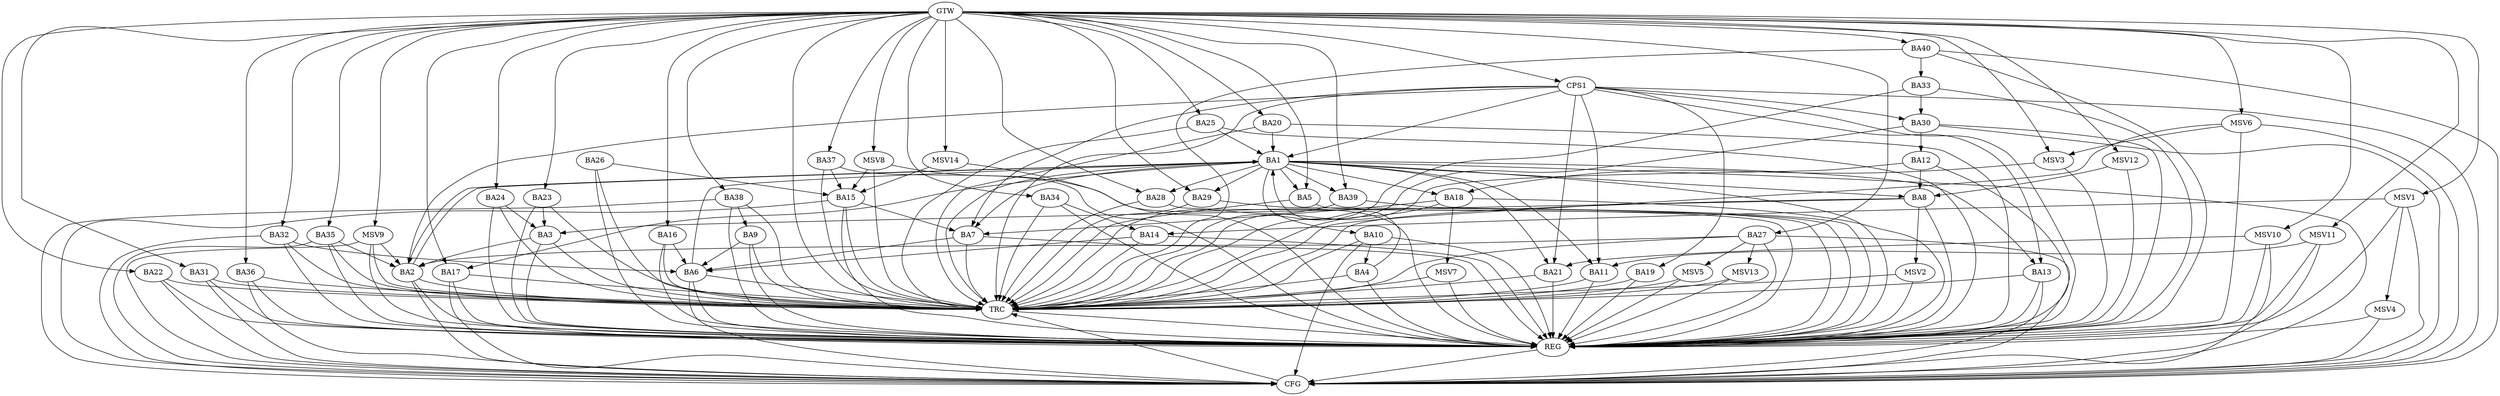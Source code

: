 strict digraph G {
  BA1 [ label="BA1" ];
  BA2 [ label="BA2" ];
  BA3 [ label="BA3" ];
  BA4 [ label="BA4" ];
  BA5 [ label="BA5" ];
  BA6 [ label="BA6" ];
  BA7 [ label="BA7" ];
  BA8 [ label="BA8" ];
  BA9 [ label="BA9" ];
  BA10 [ label="BA10" ];
  BA11 [ label="BA11" ];
  BA12 [ label="BA12" ];
  BA13 [ label="BA13" ];
  BA14 [ label="BA14" ];
  BA15 [ label="BA15" ];
  BA16 [ label="BA16" ];
  BA17 [ label="BA17" ];
  BA18 [ label="BA18" ];
  BA19 [ label="BA19" ];
  BA20 [ label="BA20" ];
  BA21 [ label="BA21" ];
  BA22 [ label="BA22" ];
  BA23 [ label="BA23" ];
  BA24 [ label="BA24" ];
  BA25 [ label="BA25" ];
  BA26 [ label="BA26" ];
  BA27 [ label="BA27" ];
  BA28 [ label="BA28" ];
  BA29 [ label="BA29" ];
  BA30 [ label="BA30" ];
  BA31 [ label="BA31" ];
  BA32 [ label="BA32" ];
  BA33 [ label="BA33" ];
  BA34 [ label="BA34" ];
  BA35 [ label="BA35" ];
  BA36 [ label="BA36" ];
  BA37 [ label="BA37" ];
  BA38 [ label="BA38" ];
  BA39 [ label="BA39" ];
  BA40 [ label="BA40" ];
  CPS1 [ label="CPS1" ];
  GTW [ label="GTW" ];
  REG [ label="REG" ];
  CFG [ label="CFG" ];
  TRC [ label="TRC" ];
  MSV1 [ label="MSV1" ];
  MSV2 [ label="MSV2" ];
  MSV3 [ label="MSV3" ];
  MSV4 [ label="MSV4" ];
  MSV5 [ label="MSV5" ];
  MSV6 [ label="MSV6" ];
  MSV7 [ label="MSV7" ];
  MSV8 [ label="MSV8" ];
  MSV9 [ label="MSV9" ];
  MSV10 [ label="MSV10" ];
  MSV11 [ label="MSV11" ];
  MSV12 [ label="MSV12" ];
  MSV13 [ label="MSV13" ];
  MSV14 [ label="MSV14" ];
  BA1 -> BA2;
  BA2 -> BA1;
  BA3 -> BA2;
  BA4 -> BA1;
  BA6 -> BA1;
  BA7 -> BA6;
  BA8 -> BA3;
  BA9 -> BA6;
  BA10 -> BA4;
  BA12 -> BA8;
  BA14 -> BA6;
  BA15 -> BA7;
  BA16 -> BA6;
  BA18 -> BA7;
  BA20 -> BA1;
  BA23 -> BA3;
  BA24 -> BA3;
  BA25 -> BA1;
  BA26 -> BA15;
  BA27 -> BA2;
  BA30 -> BA12;
  BA32 -> BA6;
  BA33 -> BA30;
  BA34 -> BA14;
  BA35 -> BA2;
  BA37 -> BA15;
  BA38 -> BA9;
  BA40 -> BA33;
  CPS1 -> BA13;
  CPS1 -> BA7;
  CPS1 -> BA2;
  CPS1 -> BA30;
  CPS1 -> BA11;
  CPS1 -> BA19;
  CPS1 -> BA1;
  CPS1 -> BA21;
  GTW -> BA5;
  GTW -> BA16;
  GTW -> BA17;
  GTW -> BA20;
  GTW -> BA22;
  GTW -> BA23;
  GTW -> BA24;
  GTW -> BA25;
  GTW -> BA27;
  GTW -> BA28;
  GTW -> BA29;
  GTW -> BA31;
  GTW -> BA32;
  GTW -> BA34;
  GTW -> BA35;
  GTW -> BA36;
  GTW -> BA37;
  GTW -> BA38;
  GTW -> BA39;
  GTW -> BA40;
  GTW -> CPS1;
  BA1 -> REG;
  BA2 -> REG;
  BA3 -> REG;
  BA4 -> REG;
  BA5 -> REG;
  BA6 -> REG;
  BA7 -> REG;
  BA8 -> REG;
  BA9 -> REG;
  BA10 -> REG;
  BA11 -> REG;
  BA12 -> REG;
  BA13 -> REG;
  BA14 -> REG;
  BA15 -> REG;
  BA16 -> REG;
  BA17 -> REG;
  BA18 -> REG;
  BA19 -> REG;
  BA20 -> REG;
  BA21 -> REG;
  BA22 -> REG;
  BA23 -> REG;
  BA24 -> REG;
  BA25 -> REG;
  BA26 -> REG;
  BA27 -> REG;
  BA28 -> REG;
  BA29 -> REG;
  BA30 -> REG;
  BA31 -> REG;
  BA32 -> REG;
  BA33 -> REG;
  BA34 -> REG;
  BA35 -> REG;
  BA36 -> REG;
  BA37 -> REG;
  BA38 -> REG;
  BA39 -> REG;
  BA40 -> REG;
  CPS1 -> REG;
  BA17 -> CFG;
  BA27 -> CFG;
  BA6 -> CFG;
  BA30 -> CFG;
  BA32 -> CFG;
  BA2 -> CFG;
  BA15 -> CFG;
  BA22 -> CFG;
  BA36 -> CFG;
  BA35 -> CFG;
  BA13 -> CFG;
  BA10 -> CFG;
  BA40 -> CFG;
  BA1 -> CFG;
  BA31 -> CFG;
  CPS1 -> CFG;
  BA38 -> CFG;
  REG -> CFG;
  BA1 -> TRC;
  BA2 -> TRC;
  BA3 -> TRC;
  BA4 -> TRC;
  BA5 -> TRC;
  BA6 -> TRC;
  BA7 -> TRC;
  BA8 -> TRC;
  BA9 -> TRC;
  BA10 -> TRC;
  BA11 -> TRC;
  BA12 -> TRC;
  BA13 -> TRC;
  BA14 -> TRC;
  BA15 -> TRC;
  BA16 -> TRC;
  BA17 -> TRC;
  BA18 -> TRC;
  BA19 -> TRC;
  BA20 -> TRC;
  BA21 -> TRC;
  BA22 -> TRC;
  BA23 -> TRC;
  BA24 -> TRC;
  BA25 -> TRC;
  BA26 -> TRC;
  BA27 -> TRC;
  BA28 -> TRC;
  BA29 -> TRC;
  BA30 -> TRC;
  BA31 -> TRC;
  BA32 -> TRC;
  BA33 -> TRC;
  BA34 -> TRC;
  BA35 -> TRC;
  BA36 -> TRC;
  BA37 -> TRC;
  BA38 -> TRC;
  BA39 -> TRC;
  BA40 -> TRC;
  CPS1 -> TRC;
  GTW -> TRC;
  CFG -> TRC;
  TRC -> REG;
  BA1 -> BA11;
  BA1 -> BA28;
  BA1 -> BA10;
  BA1 -> BA39;
  BA1 -> BA13;
  BA1 -> BA17;
  BA1 -> BA21;
  BA1 -> BA7;
  BA1 -> BA8;
  BA1 -> BA18;
  BA1 -> BA29;
  BA1 -> BA5;
  MSV1 -> BA14;
  GTW -> MSV1;
  MSV1 -> REG;
  MSV1 -> CFG;
  BA8 -> MSV2;
  MSV2 -> REG;
  MSV2 -> TRC;
  MSV3 -> BA18;
  GTW -> MSV3;
  MSV3 -> REG;
  MSV1 -> MSV4;
  MSV4 -> REG;
  MSV4 -> CFG;
  BA27 -> MSV5;
  MSV5 -> REG;
  MSV5 -> TRC;
  MSV6 -> MSV3;
  GTW -> MSV6;
  MSV6 -> REG;
  MSV6 -> TRC;
  MSV6 -> CFG;
  BA18 -> MSV7;
  MSV7 -> REG;
  MSV7 -> TRC;
  MSV8 -> BA15;
  GTW -> MSV8;
  MSV8 -> REG;
  MSV8 -> TRC;
  MSV9 -> BA2;
  GTW -> MSV9;
  MSV9 -> REG;
  MSV9 -> TRC;
  MSV9 -> CFG;
  MSV10 -> BA21;
  GTW -> MSV10;
  MSV10 -> REG;
  MSV10 -> CFG;
  MSV11 -> BA11;
  GTW -> MSV11;
  MSV11 -> REG;
  MSV11 -> CFG;
  MSV12 -> BA8;
  GTW -> MSV12;
  MSV12 -> REG;
  BA27 -> MSV13;
  MSV13 -> REG;
  MSV13 -> TRC;
  MSV14 -> BA15;
  GTW -> MSV14;
  MSV14 -> REG;
}
